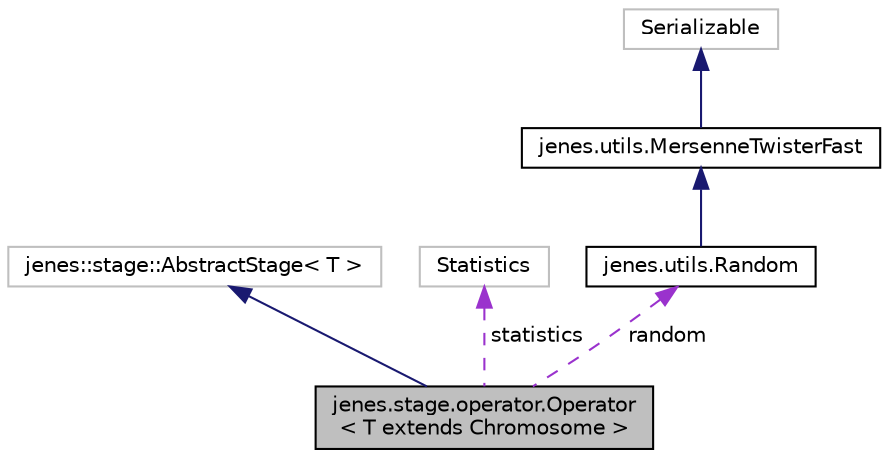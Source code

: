 digraph "jenes.stage.operator.Operator&lt; T extends Chromosome &gt;"
{
  edge [fontname="Helvetica",fontsize="10",labelfontname="Helvetica",labelfontsize="10"];
  node [fontname="Helvetica",fontsize="10",shape=record];
  Node1 [label="jenes.stage.operator.Operator\l\< T extends Chromosome \>",height=0.2,width=0.4,color="black", fillcolor="grey75", style="filled" fontcolor="black"];
  Node2 -> Node1 [dir="back",color="midnightblue",fontsize="10",style="solid",fontname="Helvetica"];
  Node2 [label="jenes::stage::AbstractStage\< T \>",height=0.2,width=0.4,color="grey75", fillcolor="white", style="filled"];
  Node3 -> Node1 [dir="back",color="darkorchid3",fontsize="10",style="dashed",label=" statistics" ,fontname="Helvetica"];
  Node3 [label="Statistics",height=0.2,width=0.4,color="grey75", fillcolor="white", style="filled"];
  Node4 -> Node1 [dir="back",color="darkorchid3",fontsize="10",style="dashed",label=" random" ,fontname="Helvetica"];
  Node4 [label="jenes.utils.Random",height=0.2,width=0.4,color="black", fillcolor="white", style="filled",URL="$classjenes_1_1utils_1_1_random.html"];
  Node5 -> Node4 [dir="back",color="midnightblue",fontsize="10",style="solid",fontname="Helvetica"];
  Node5 [label="jenes.utils.MersenneTwisterFast",height=0.2,width=0.4,color="black", fillcolor="white", style="filled",URL="$classjenes_1_1utils_1_1_mersenne_twister_fast.html"];
  Node6 -> Node5 [dir="back",color="midnightblue",fontsize="10",style="solid",fontname="Helvetica"];
  Node6 [label="Serializable",height=0.2,width=0.4,color="grey75", fillcolor="white", style="filled"];
}

